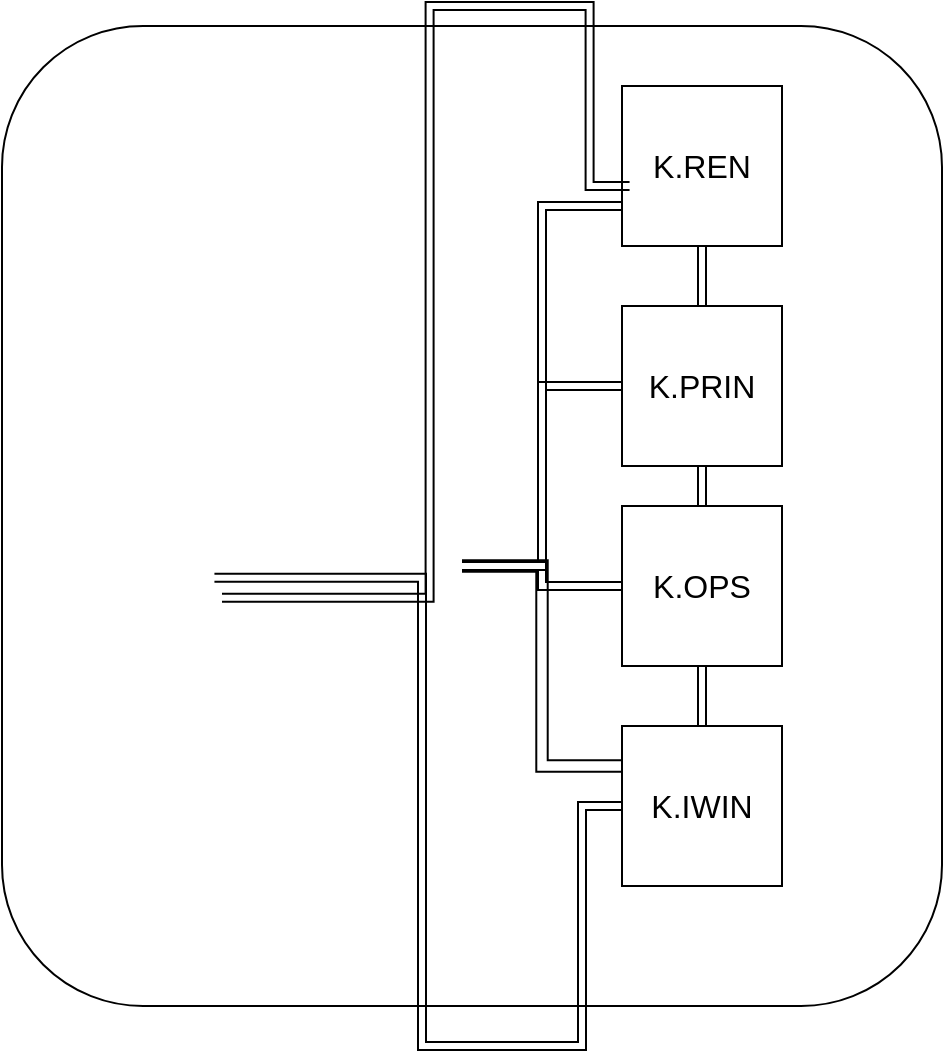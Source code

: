 <mxfile version="26.0.4">
  <diagram name="Halaman-1" id="xNXOWSK5obk3gPRHOKv-">
    <mxGraphModel dx="1257" dy="1838" grid="1" gridSize="10" guides="1" tooltips="1" connect="1" arrows="1" fold="1" page="1" pageScale="1" pageWidth="827" pageHeight="1169" math="0" shadow="0">
      <root>
        <mxCell id="0" />
        <mxCell id="1" parent="0" />
        <mxCell id="WOmsKnr1_zjeLseIJWNy-7" value="" style="rounded=1;whiteSpace=wrap;html=1;" vertex="1" parent="1">
          <mxGeometry x="250" y="10" width="470" height="490" as="geometry" />
        </mxCell>
        <mxCell id="WOmsKnr1_zjeLseIJWNy-19" style="edgeStyle=none;shape=link;rounded=0;orthogonalLoop=1;jettySize=auto;html=1;exitX=0.5;exitY=1;exitDx=0;exitDy=0;entryX=0.5;entryY=0;entryDx=0;entryDy=0;" edge="1" parent="1" source="WOmsKnr1_zjeLseIJWNy-1" target="WOmsKnr1_zjeLseIJWNy-2">
          <mxGeometry relative="1" as="geometry" />
        </mxCell>
        <mxCell id="WOmsKnr1_zjeLseIJWNy-32" style="edgeStyle=elbowEdgeStyle;shape=link;rounded=0;orthogonalLoop=1;jettySize=auto;html=1;exitX=0;exitY=0.75;exitDx=0;exitDy=0;" edge="1" parent="1" source="WOmsKnr1_zjeLseIJWNy-1">
          <mxGeometry relative="1" as="geometry">
            <mxPoint x="480" y="280" as="targetPoint" />
          </mxGeometry>
        </mxCell>
        <mxCell id="WOmsKnr1_zjeLseIJWNy-1" value="&lt;font size=&quot;3&quot;&gt;K.REN&lt;/font&gt;" style="whiteSpace=wrap;html=1;aspect=fixed;" vertex="1" parent="1">
          <mxGeometry x="560" y="40" width="80" height="80" as="geometry" />
        </mxCell>
        <mxCell id="WOmsKnr1_zjeLseIJWNy-20" style="edgeStyle=none;shape=link;rounded=0;orthogonalLoop=1;jettySize=auto;html=1;exitX=0.5;exitY=1;exitDx=0;exitDy=0;entryX=0.5;entryY=0;entryDx=0;entryDy=0;" edge="1" parent="1" source="WOmsKnr1_zjeLseIJWNy-2" target="WOmsKnr1_zjeLseIJWNy-3">
          <mxGeometry relative="1" as="geometry" />
        </mxCell>
        <mxCell id="WOmsKnr1_zjeLseIJWNy-31" style="edgeStyle=elbowEdgeStyle;shape=link;rounded=0;orthogonalLoop=1;jettySize=auto;html=1;" edge="1" parent="1" source="WOmsKnr1_zjeLseIJWNy-2">
          <mxGeometry relative="1" as="geometry">
            <mxPoint x="480" y="280" as="targetPoint" />
          </mxGeometry>
        </mxCell>
        <mxCell id="WOmsKnr1_zjeLseIJWNy-2" value="&lt;font size=&quot;3&quot;&gt;K.PRIN&lt;/font&gt;" style="whiteSpace=wrap;html=1;aspect=fixed;" vertex="1" parent="1">
          <mxGeometry x="560" y="150" width="80" height="80" as="geometry" />
        </mxCell>
        <mxCell id="WOmsKnr1_zjeLseIJWNy-21" style="shape=link;rounded=0;orthogonalLoop=1;jettySize=auto;html=1;exitX=0.5;exitY=1;exitDx=0;exitDy=0;entryX=0.5;entryY=0;entryDx=0;entryDy=0;" edge="1" parent="1" source="WOmsKnr1_zjeLseIJWNy-3" target="WOmsKnr1_zjeLseIJWNy-6">
          <mxGeometry relative="1" as="geometry" />
        </mxCell>
        <mxCell id="WOmsKnr1_zjeLseIJWNy-30" style="edgeStyle=elbowEdgeStyle;shape=link;rounded=0;orthogonalLoop=1;jettySize=auto;html=1;exitX=0;exitY=0.5;exitDx=0;exitDy=0;" edge="1" parent="1" source="WOmsKnr1_zjeLseIJWNy-3">
          <mxGeometry relative="1" as="geometry">
            <mxPoint x="480" y="280" as="targetPoint" />
          </mxGeometry>
        </mxCell>
        <mxCell id="WOmsKnr1_zjeLseIJWNy-3" value="&lt;font size=&quot;3&quot;&gt;K.OPS&lt;/font&gt;" style="whiteSpace=wrap;html=1;aspect=fixed;" vertex="1" parent="1">
          <mxGeometry x="560" y="250" width="80" height="80" as="geometry" />
        </mxCell>
        <mxCell id="WOmsKnr1_zjeLseIJWNy-29" style="edgeStyle=elbowEdgeStyle;shape=link;rounded=0;orthogonalLoop=1;jettySize=auto;html=1;exitX=0;exitY=0.25;exitDx=0;exitDy=0;width=5.714;" edge="1" parent="1" source="WOmsKnr1_zjeLseIJWNy-6">
          <mxGeometry relative="1" as="geometry">
            <mxPoint x="480" y="280" as="targetPoint" />
          </mxGeometry>
        </mxCell>
        <mxCell id="WOmsKnr1_zjeLseIJWNy-6" value="&lt;font size=&quot;3&quot;&gt;K.IWIN&lt;/font&gt;" style="whiteSpace=wrap;html=1;aspect=fixed;" vertex="1" parent="1">
          <mxGeometry x="560" y="360" width="80" height="80" as="geometry" />
        </mxCell>
        <mxCell id="WOmsKnr1_zjeLseIJWNy-23" style="edgeStyle=orthogonalEdgeStyle;shape=link;rounded=0;orthogonalLoop=1;jettySize=auto;html=1;exitX=0;exitY=0.5;exitDx=0;exitDy=0;entryX=0.226;entryY=0.563;entryDx=0;entryDy=0;entryPerimeter=0;" edge="1" parent="1">
          <mxGeometry relative="1" as="geometry">
            <mxPoint x="563.78" y="90" as="sourcePoint" />
            <mxPoint x="360" y="295.87" as="targetPoint" />
            <Array as="points">
              <mxPoint x="543.78" y="90" />
              <mxPoint x="543.78" />
              <mxPoint x="463.78" />
              <mxPoint x="463.78" y="296" />
            </Array>
          </mxGeometry>
        </mxCell>
        <mxCell id="WOmsKnr1_zjeLseIJWNy-24" style="edgeStyle=orthogonalEdgeStyle;shape=link;rounded=0;orthogonalLoop=1;jettySize=auto;html=1;exitX=0;exitY=0.5;exitDx=0;exitDy=0;entryX=0.226;entryY=0.563;entryDx=0;entryDy=0;entryPerimeter=0;" edge="1" parent="1" source="WOmsKnr1_zjeLseIJWNy-6" target="WOmsKnr1_zjeLseIJWNy-7">
          <mxGeometry relative="1" as="geometry">
            <Array as="points">
              <mxPoint x="540" y="400" />
              <mxPoint x="540" y="520" />
              <mxPoint x="460" y="520" />
              <mxPoint x="460" y="286" />
            </Array>
          </mxGeometry>
        </mxCell>
      </root>
    </mxGraphModel>
  </diagram>
</mxfile>

